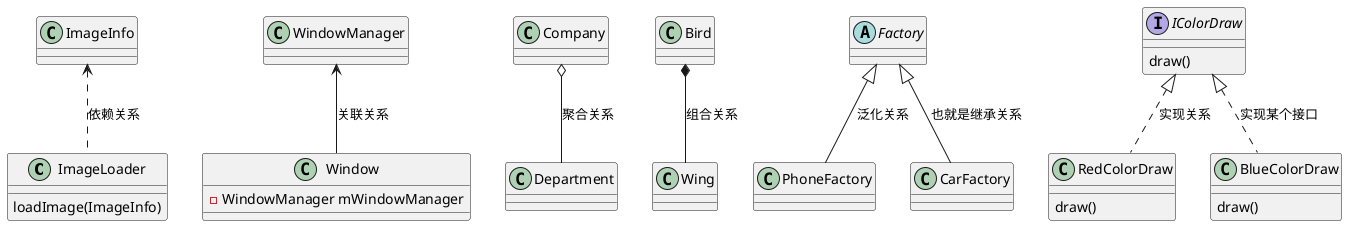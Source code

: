 @startuml
class ImageLoader{
    loadImage(ImageInfo)
}

class ImageInfo{
}

ImageInfo <.. ImageLoader :依赖关系

class Window {
-WindowManager mWindowManager
}

class WindowManager

WindowManager <-- Window:关联关系

class Company
class Department
Company o-- Department:聚合关系

class Bird
class Wing
Bird *-- Wing:组合关系

abstract class Factory
class PhoneFactory
class CarFactory
Factory <|-- PhoneFactory:泛化关系
Factory <|-- CarFactory:也就是继承关系

interface IColorDraw{
    draw()
}
class RedColorDraw{
    draw()
}
class BlueColorDraw{
    draw()
}
IColorDraw <|.. RedColorDraw:实现关系
IColorDraw <|.. BlueColorDraw:实现某个接口
@enduml